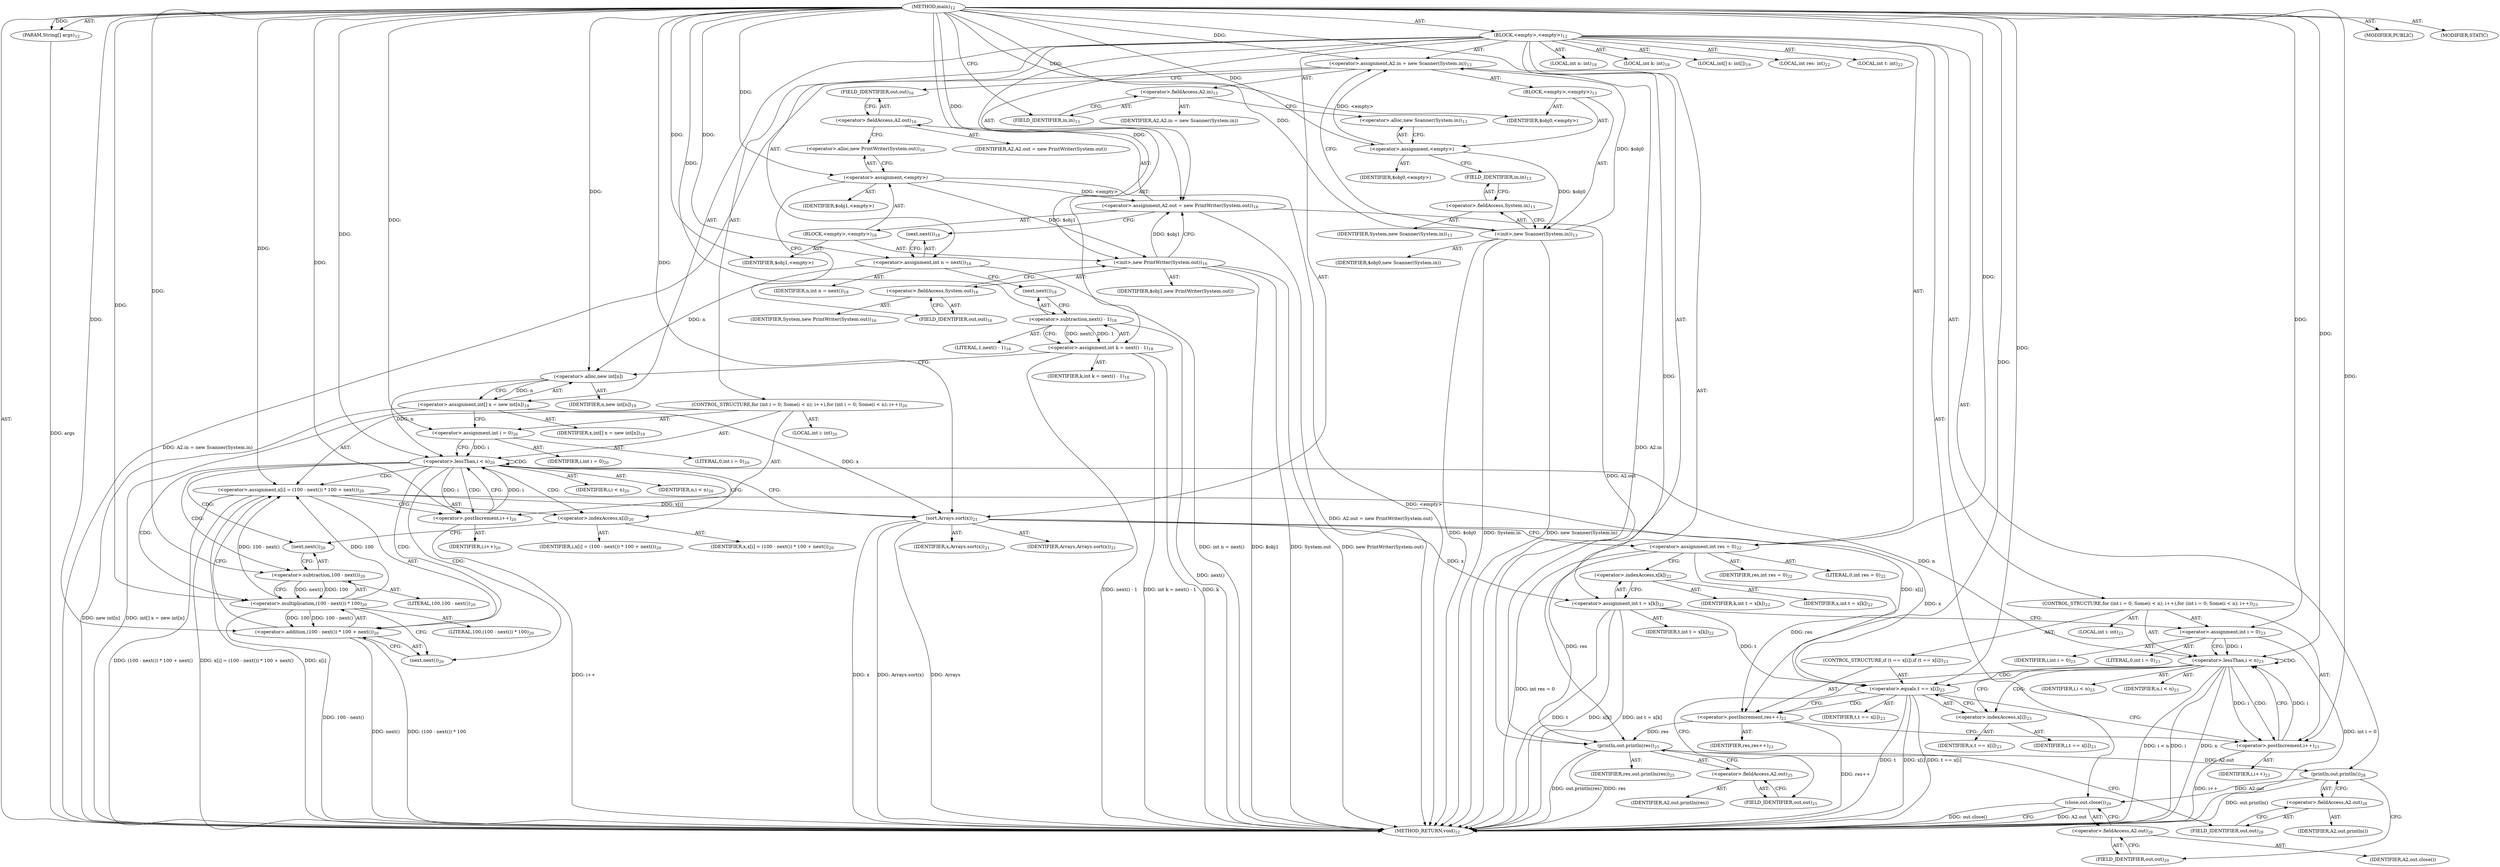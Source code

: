 digraph "main" {  
"30" [label = <(METHOD,main)<SUB>12</SUB>> ]
"31" [label = <(PARAM,String[] args)<SUB>12</SUB>> ]
"32" [label = <(BLOCK,&lt;empty&gt;,&lt;empty&gt;)<SUB>12</SUB>> ]
"33" [label = <(&lt;operator&gt;.assignment,A2.in = new Scanner(System.in))<SUB>13</SUB>> ]
"34" [label = <(&lt;operator&gt;.fieldAccess,A2.in)<SUB>13</SUB>> ]
"35" [label = <(IDENTIFIER,A2,A2.in = new Scanner(System.in))> ]
"36" [label = <(FIELD_IDENTIFIER,in,in)<SUB>13</SUB>> ]
"37" [label = <(BLOCK,&lt;empty&gt;,&lt;empty&gt;)<SUB>13</SUB>> ]
"38" [label = <(&lt;operator&gt;.assignment,&lt;empty&gt;)> ]
"39" [label = <(IDENTIFIER,$obj0,&lt;empty&gt;)> ]
"40" [label = <(&lt;operator&gt;.alloc,new Scanner(System.in))<SUB>13</SUB>> ]
"41" [label = <(&lt;init&gt;,new Scanner(System.in))<SUB>13</SUB>> ]
"42" [label = <(IDENTIFIER,$obj0,new Scanner(System.in))> ]
"43" [label = <(&lt;operator&gt;.fieldAccess,System.in)<SUB>13</SUB>> ]
"44" [label = <(IDENTIFIER,System,new Scanner(System.in))<SUB>13</SUB>> ]
"45" [label = <(FIELD_IDENTIFIER,in,in)<SUB>13</SUB>> ]
"46" [label = <(IDENTIFIER,$obj0,&lt;empty&gt;)> ]
"47" [label = <(&lt;operator&gt;.assignment,A2.out = new PrintWriter(System.out))<SUB>16</SUB>> ]
"48" [label = <(&lt;operator&gt;.fieldAccess,A2.out)<SUB>16</SUB>> ]
"49" [label = <(IDENTIFIER,A2,A2.out = new PrintWriter(System.out))> ]
"50" [label = <(FIELD_IDENTIFIER,out,out)<SUB>16</SUB>> ]
"51" [label = <(BLOCK,&lt;empty&gt;,&lt;empty&gt;)<SUB>16</SUB>> ]
"52" [label = <(&lt;operator&gt;.assignment,&lt;empty&gt;)> ]
"53" [label = <(IDENTIFIER,$obj1,&lt;empty&gt;)> ]
"54" [label = <(&lt;operator&gt;.alloc,new PrintWriter(System.out))<SUB>16</SUB>> ]
"55" [label = <(&lt;init&gt;,new PrintWriter(System.out))<SUB>16</SUB>> ]
"56" [label = <(IDENTIFIER,$obj1,new PrintWriter(System.out))> ]
"57" [label = <(&lt;operator&gt;.fieldAccess,System.out)<SUB>16</SUB>> ]
"58" [label = <(IDENTIFIER,System,new PrintWriter(System.out))<SUB>16</SUB>> ]
"59" [label = <(FIELD_IDENTIFIER,out,out)<SUB>16</SUB>> ]
"60" [label = <(IDENTIFIER,$obj1,&lt;empty&gt;)> ]
"61" [label = <(LOCAL,int n: int)<SUB>18</SUB>> ]
"62" [label = <(LOCAL,int k: int)<SUB>18</SUB>> ]
"63" [label = <(&lt;operator&gt;.assignment,int n = next())<SUB>18</SUB>> ]
"64" [label = <(IDENTIFIER,n,int n = next())<SUB>18</SUB>> ]
"65" [label = <(next,next())<SUB>18</SUB>> ]
"66" [label = <(&lt;operator&gt;.assignment,int k = next() - 1)<SUB>18</SUB>> ]
"67" [label = <(IDENTIFIER,k,int k = next() - 1)<SUB>18</SUB>> ]
"68" [label = <(&lt;operator&gt;.subtraction,next() - 1)<SUB>18</SUB>> ]
"69" [label = <(next,next())<SUB>18</SUB>> ]
"70" [label = <(LITERAL,1,next() - 1)<SUB>18</SUB>> ]
"71" [label = <(LOCAL,int[] x: int[])<SUB>19</SUB>> ]
"72" [label = <(&lt;operator&gt;.assignment,int[] x = new int[n])<SUB>19</SUB>> ]
"73" [label = <(IDENTIFIER,x,int[] x = new int[n])<SUB>19</SUB>> ]
"74" [label = <(&lt;operator&gt;.alloc,new int[n])> ]
"75" [label = <(IDENTIFIER,n,new int[n])<SUB>19</SUB>> ]
"76" [label = <(CONTROL_STRUCTURE,for (int i = 0; Some(i &lt; n); i++),for (int i = 0; Some(i &lt; n); i++))<SUB>20</SUB>> ]
"77" [label = <(LOCAL,int i: int)<SUB>20</SUB>> ]
"78" [label = <(&lt;operator&gt;.assignment,int i = 0)<SUB>20</SUB>> ]
"79" [label = <(IDENTIFIER,i,int i = 0)<SUB>20</SUB>> ]
"80" [label = <(LITERAL,0,int i = 0)<SUB>20</SUB>> ]
"81" [label = <(&lt;operator&gt;.lessThan,i &lt; n)<SUB>20</SUB>> ]
"82" [label = <(IDENTIFIER,i,i &lt; n)<SUB>20</SUB>> ]
"83" [label = <(IDENTIFIER,n,i &lt; n)<SUB>20</SUB>> ]
"84" [label = <(&lt;operator&gt;.postIncrement,i++)<SUB>20</SUB>> ]
"85" [label = <(IDENTIFIER,i,i++)<SUB>20</SUB>> ]
"86" [label = <(&lt;operator&gt;.assignment,x[i] = (100 - next()) * 100 + next())<SUB>20</SUB>> ]
"87" [label = <(&lt;operator&gt;.indexAccess,x[i])<SUB>20</SUB>> ]
"88" [label = <(IDENTIFIER,x,x[i] = (100 - next()) * 100 + next())<SUB>20</SUB>> ]
"89" [label = <(IDENTIFIER,i,x[i] = (100 - next()) * 100 + next())<SUB>20</SUB>> ]
"90" [label = <(&lt;operator&gt;.addition,(100 - next()) * 100 + next())<SUB>20</SUB>> ]
"91" [label = <(&lt;operator&gt;.multiplication,(100 - next()) * 100)<SUB>20</SUB>> ]
"92" [label = <(&lt;operator&gt;.subtraction,100 - next())<SUB>20</SUB>> ]
"93" [label = <(LITERAL,100,100 - next())<SUB>20</SUB>> ]
"94" [label = <(next,next())<SUB>20</SUB>> ]
"95" [label = <(LITERAL,100,(100 - next()) * 100)<SUB>20</SUB>> ]
"96" [label = <(next,next())<SUB>20</SUB>> ]
"97" [label = <(sort,Arrays.sort(x))<SUB>21</SUB>> ]
"98" [label = <(IDENTIFIER,Arrays,Arrays.sort(x))<SUB>21</SUB>> ]
"99" [label = <(IDENTIFIER,x,Arrays.sort(x))<SUB>21</SUB>> ]
"100" [label = <(LOCAL,int res: int)<SUB>22</SUB>> ]
"101" [label = <(LOCAL,int t: int)<SUB>22</SUB>> ]
"102" [label = <(&lt;operator&gt;.assignment,int res = 0)<SUB>22</SUB>> ]
"103" [label = <(IDENTIFIER,res,int res = 0)<SUB>22</SUB>> ]
"104" [label = <(LITERAL,0,int res = 0)<SUB>22</SUB>> ]
"105" [label = <(&lt;operator&gt;.assignment,int t = x[k])<SUB>22</SUB>> ]
"106" [label = <(IDENTIFIER,t,int t = x[k])<SUB>22</SUB>> ]
"107" [label = <(&lt;operator&gt;.indexAccess,x[k])<SUB>22</SUB>> ]
"108" [label = <(IDENTIFIER,x,int t = x[k])<SUB>22</SUB>> ]
"109" [label = <(IDENTIFIER,k,int t = x[k])<SUB>22</SUB>> ]
"110" [label = <(CONTROL_STRUCTURE,for (int i = 0; Some(i &lt; n); i++),for (int i = 0; Some(i &lt; n); i++))<SUB>23</SUB>> ]
"111" [label = <(LOCAL,int i: int)<SUB>23</SUB>> ]
"112" [label = <(&lt;operator&gt;.assignment,int i = 0)<SUB>23</SUB>> ]
"113" [label = <(IDENTIFIER,i,int i = 0)<SUB>23</SUB>> ]
"114" [label = <(LITERAL,0,int i = 0)<SUB>23</SUB>> ]
"115" [label = <(&lt;operator&gt;.lessThan,i &lt; n)<SUB>23</SUB>> ]
"116" [label = <(IDENTIFIER,i,i &lt; n)<SUB>23</SUB>> ]
"117" [label = <(IDENTIFIER,n,i &lt; n)<SUB>23</SUB>> ]
"118" [label = <(&lt;operator&gt;.postIncrement,i++)<SUB>23</SUB>> ]
"119" [label = <(IDENTIFIER,i,i++)<SUB>23</SUB>> ]
"120" [label = <(CONTROL_STRUCTURE,if (t == x[i]),if (t == x[i]))<SUB>23</SUB>> ]
"121" [label = <(&lt;operator&gt;.equals,t == x[i])<SUB>23</SUB>> ]
"122" [label = <(IDENTIFIER,t,t == x[i])<SUB>23</SUB>> ]
"123" [label = <(&lt;operator&gt;.indexAccess,x[i])<SUB>23</SUB>> ]
"124" [label = <(IDENTIFIER,x,t == x[i])<SUB>23</SUB>> ]
"125" [label = <(IDENTIFIER,i,t == x[i])<SUB>23</SUB>> ]
"126" [label = <(&lt;operator&gt;.postIncrement,res++)<SUB>23</SUB>> ]
"127" [label = <(IDENTIFIER,res,res++)<SUB>23</SUB>> ]
"128" [label = <(println,out.println(res))<SUB>25</SUB>> ]
"129" [label = <(&lt;operator&gt;.fieldAccess,A2.out)<SUB>25</SUB>> ]
"130" [label = <(IDENTIFIER,A2,out.println(res))> ]
"131" [label = <(FIELD_IDENTIFIER,out,out)<SUB>25</SUB>> ]
"132" [label = <(IDENTIFIER,res,out.println(res))<SUB>25</SUB>> ]
"133" [label = <(println,out.println())<SUB>28</SUB>> ]
"134" [label = <(&lt;operator&gt;.fieldAccess,A2.out)<SUB>28</SUB>> ]
"135" [label = <(IDENTIFIER,A2,out.println())> ]
"136" [label = <(FIELD_IDENTIFIER,out,out)<SUB>28</SUB>> ]
"137" [label = <(close,out.close())<SUB>29</SUB>> ]
"138" [label = <(&lt;operator&gt;.fieldAccess,A2.out)<SUB>29</SUB>> ]
"139" [label = <(IDENTIFIER,A2,out.close())> ]
"140" [label = <(FIELD_IDENTIFIER,out,out)<SUB>29</SUB>> ]
"141" [label = <(MODIFIER,PUBLIC)> ]
"142" [label = <(MODIFIER,STATIC)> ]
"143" [label = <(METHOD_RETURN,void)<SUB>12</SUB>> ]
  "30" -> "31"  [ label = "AST: "] 
  "30" -> "32"  [ label = "AST: "] 
  "30" -> "141"  [ label = "AST: "] 
  "30" -> "142"  [ label = "AST: "] 
  "30" -> "143"  [ label = "AST: "] 
  "32" -> "33"  [ label = "AST: "] 
  "32" -> "47"  [ label = "AST: "] 
  "32" -> "61"  [ label = "AST: "] 
  "32" -> "62"  [ label = "AST: "] 
  "32" -> "63"  [ label = "AST: "] 
  "32" -> "66"  [ label = "AST: "] 
  "32" -> "71"  [ label = "AST: "] 
  "32" -> "72"  [ label = "AST: "] 
  "32" -> "76"  [ label = "AST: "] 
  "32" -> "97"  [ label = "AST: "] 
  "32" -> "100"  [ label = "AST: "] 
  "32" -> "101"  [ label = "AST: "] 
  "32" -> "102"  [ label = "AST: "] 
  "32" -> "105"  [ label = "AST: "] 
  "32" -> "110"  [ label = "AST: "] 
  "32" -> "128"  [ label = "AST: "] 
  "32" -> "133"  [ label = "AST: "] 
  "32" -> "137"  [ label = "AST: "] 
  "33" -> "34"  [ label = "AST: "] 
  "33" -> "37"  [ label = "AST: "] 
  "34" -> "35"  [ label = "AST: "] 
  "34" -> "36"  [ label = "AST: "] 
  "37" -> "38"  [ label = "AST: "] 
  "37" -> "41"  [ label = "AST: "] 
  "37" -> "46"  [ label = "AST: "] 
  "38" -> "39"  [ label = "AST: "] 
  "38" -> "40"  [ label = "AST: "] 
  "41" -> "42"  [ label = "AST: "] 
  "41" -> "43"  [ label = "AST: "] 
  "43" -> "44"  [ label = "AST: "] 
  "43" -> "45"  [ label = "AST: "] 
  "47" -> "48"  [ label = "AST: "] 
  "47" -> "51"  [ label = "AST: "] 
  "48" -> "49"  [ label = "AST: "] 
  "48" -> "50"  [ label = "AST: "] 
  "51" -> "52"  [ label = "AST: "] 
  "51" -> "55"  [ label = "AST: "] 
  "51" -> "60"  [ label = "AST: "] 
  "52" -> "53"  [ label = "AST: "] 
  "52" -> "54"  [ label = "AST: "] 
  "55" -> "56"  [ label = "AST: "] 
  "55" -> "57"  [ label = "AST: "] 
  "57" -> "58"  [ label = "AST: "] 
  "57" -> "59"  [ label = "AST: "] 
  "63" -> "64"  [ label = "AST: "] 
  "63" -> "65"  [ label = "AST: "] 
  "66" -> "67"  [ label = "AST: "] 
  "66" -> "68"  [ label = "AST: "] 
  "68" -> "69"  [ label = "AST: "] 
  "68" -> "70"  [ label = "AST: "] 
  "72" -> "73"  [ label = "AST: "] 
  "72" -> "74"  [ label = "AST: "] 
  "74" -> "75"  [ label = "AST: "] 
  "76" -> "77"  [ label = "AST: "] 
  "76" -> "78"  [ label = "AST: "] 
  "76" -> "81"  [ label = "AST: "] 
  "76" -> "84"  [ label = "AST: "] 
  "76" -> "86"  [ label = "AST: "] 
  "78" -> "79"  [ label = "AST: "] 
  "78" -> "80"  [ label = "AST: "] 
  "81" -> "82"  [ label = "AST: "] 
  "81" -> "83"  [ label = "AST: "] 
  "84" -> "85"  [ label = "AST: "] 
  "86" -> "87"  [ label = "AST: "] 
  "86" -> "90"  [ label = "AST: "] 
  "87" -> "88"  [ label = "AST: "] 
  "87" -> "89"  [ label = "AST: "] 
  "90" -> "91"  [ label = "AST: "] 
  "90" -> "96"  [ label = "AST: "] 
  "91" -> "92"  [ label = "AST: "] 
  "91" -> "95"  [ label = "AST: "] 
  "92" -> "93"  [ label = "AST: "] 
  "92" -> "94"  [ label = "AST: "] 
  "97" -> "98"  [ label = "AST: "] 
  "97" -> "99"  [ label = "AST: "] 
  "102" -> "103"  [ label = "AST: "] 
  "102" -> "104"  [ label = "AST: "] 
  "105" -> "106"  [ label = "AST: "] 
  "105" -> "107"  [ label = "AST: "] 
  "107" -> "108"  [ label = "AST: "] 
  "107" -> "109"  [ label = "AST: "] 
  "110" -> "111"  [ label = "AST: "] 
  "110" -> "112"  [ label = "AST: "] 
  "110" -> "115"  [ label = "AST: "] 
  "110" -> "118"  [ label = "AST: "] 
  "110" -> "120"  [ label = "AST: "] 
  "112" -> "113"  [ label = "AST: "] 
  "112" -> "114"  [ label = "AST: "] 
  "115" -> "116"  [ label = "AST: "] 
  "115" -> "117"  [ label = "AST: "] 
  "118" -> "119"  [ label = "AST: "] 
  "120" -> "121"  [ label = "AST: "] 
  "120" -> "126"  [ label = "AST: "] 
  "121" -> "122"  [ label = "AST: "] 
  "121" -> "123"  [ label = "AST: "] 
  "123" -> "124"  [ label = "AST: "] 
  "123" -> "125"  [ label = "AST: "] 
  "126" -> "127"  [ label = "AST: "] 
  "128" -> "129"  [ label = "AST: "] 
  "128" -> "132"  [ label = "AST: "] 
  "129" -> "130"  [ label = "AST: "] 
  "129" -> "131"  [ label = "AST: "] 
  "133" -> "134"  [ label = "AST: "] 
  "134" -> "135"  [ label = "AST: "] 
  "134" -> "136"  [ label = "AST: "] 
  "137" -> "138"  [ label = "AST: "] 
  "138" -> "139"  [ label = "AST: "] 
  "138" -> "140"  [ label = "AST: "] 
  "33" -> "50"  [ label = "CFG: "] 
  "47" -> "65"  [ label = "CFG: "] 
  "63" -> "69"  [ label = "CFG: "] 
  "66" -> "74"  [ label = "CFG: "] 
  "72" -> "78"  [ label = "CFG: "] 
  "97" -> "102"  [ label = "CFG: "] 
  "102" -> "107"  [ label = "CFG: "] 
  "105" -> "112"  [ label = "CFG: "] 
  "128" -> "136"  [ label = "CFG: "] 
  "133" -> "140"  [ label = "CFG: "] 
  "137" -> "143"  [ label = "CFG: "] 
  "34" -> "40"  [ label = "CFG: "] 
  "48" -> "54"  [ label = "CFG: "] 
  "65" -> "63"  [ label = "CFG: "] 
  "68" -> "66"  [ label = "CFG: "] 
  "74" -> "72"  [ label = "CFG: "] 
  "78" -> "81"  [ label = "CFG: "] 
  "81" -> "87"  [ label = "CFG: "] 
  "81" -> "97"  [ label = "CFG: "] 
  "84" -> "81"  [ label = "CFG: "] 
  "86" -> "84"  [ label = "CFG: "] 
  "107" -> "105"  [ label = "CFG: "] 
  "112" -> "115"  [ label = "CFG: "] 
  "115" -> "123"  [ label = "CFG: "] 
  "115" -> "131"  [ label = "CFG: "] 
  "118" -> "115"  [ label = "CFG: "] 
  "129" -> "128"  [ label = "CFG: "] 
  "134" -> "133"  [ label = "CFG: "] 
  "138" -> "137"  [ label = "CFG: "] 
  "36" -> "34"  [ label = "CFG: "] 
  "38" -> "45"  [ label = "CFG: "] 
  "41" -> "33"  [ label = "CFG: "] 
  "50" -> "48"  [ label = "CFG: "] 
  "52" -> "59"  [ label = "CFG: "] 
  "55" -> "47"  [ label = "CFG: "] 
  "69" -> "68"  [ label = "CFG: "] 
  "87" -> "94"  [ label = "CFG: "] 
  "90" -> "86"  [ label = "CFG: "] 
  "121" -> "126"  [ label = "CFG: "] 
  "121" -> "118"  [ label = "CFG: "] 
  "126" -> "118"  [ label = "CFG: "] 
  "131" -> "129"  [ label = "CFG: "] 
  "136" -> "134"  [ label = "CFG: "] 
  "140" -> "138"  [ label = "CFG: "] 
  "40" -> "38"  [ label = "CFG: "] 
  "43" -> "41"  [ label = "CFG: "] 
  "54" -> "52"  [ label = "CFG: "] 
  "57" -> "55"  [ label = "CFG: "] 
  "91" -> "96"  [ label = "CFG: "] 
  "96" -> "90"  [ label = "CFG: "] 
  "123" -> "121"  [ label = "CFG: "] 
  "45" -> "43"  [ label = "CFG: "] 
  "59" -> "57"  [ label = "CFG: "] 
  "92" -> "91"  [ label = "CFG: "] 
  "94" -> "92"  [ label = "CFG: "] 
  "30" -> "36"  [ label = "CFG: "] 
  "31" -> "143"  [ label = "DDG: args"] 
  "33" -> "143"  [ label = "DDG: A2.in"] 
  "41" -> "143"  [ label = "DDG: $obj0"] 
  "41" -> "143"  [ label = "DDG: System.in"] 
  "41" -> "143"  [ label = "DDG: new Scanner(System.in)"] 
  "33" -> "143"  [ label = "DDG: A2.in = new Scanner(System.in)"] 
  "52" -> "143"  [ label = "DDG: &lt;empty&gt;"] 
  "55" -> "143"  [ label = "DDG: $obj1"] 
  "55" -> "143"  [ label = "DDG: System.out"] 
  "55" -> "143"  [ label = "DDG: new PrintWriter(System.out)"] 
  "47" -> "143"  [ label = "DDG: A2.out = new PrintWriter(System.out)"] 
  "63" -> "143"  [ label = "DDG: int n = next()"] 
  "66" -> "143"  [ label = "DDG: k"] 
  "68" -> "143"  [ label = "DDG: next()"] 
  "66" -> "143"  [ label = "DDG: next() - 1"] 
  "66" -> "143"  [ label = "DDG: int k = next() - 1"] 
  "72" -> "143"  [ label = "DDG: new int[n]"] 
  "72" -> "143"  [ label = "DDG: int[] x = new int[n]"] 
  "97" -> "143"  [ label = "DDG: x"] 
  "97" -> "143"  [ label = "DDG: Arrays.sort(x)"] 
  "102" -> "143"  [ label = "DDG: int res = 0"] 
  "105" -> "143"  [ label = "DDG: t"] 
  "105" -> "143"  [ label = "DDG: x[k]"] 
  "105" -> "143"  [ label = "DDG: int t = x[k]"] 
  "112" -> "143"  [ label = "DDG: int i = 0"] 
  "115" -> "143"  [ label = "DDG: i"] 
  "115" -> "143"  [ label = "DDG: n"] 
  "115" -> "143"  [ label = "DDG: i &lt; n"] 
  "128" -> "143"  [ label = "DDG: res"] 
  "128" -> "143"  [ label = "DDG: out.println(res)"] 
  "133" -> "143"  [ label = "DDG: out.println()"] 
  "137" -> "143"  [ label = "DDG: A2.out"] 
  "137" -> "143"  [ label = "DDG: out.close()"] 
  "121" -> "143"  [ label = "DDG: t"] 
  "121" -> "143"  [ label = "DDG: x[i]"] 
  "121" -> "143"  [ label = "DDG: t == x[i]"] 
  "126" -> "143"  [ label = "DDG: res++"] 
  "118" -> "143"  [ label = "DDG: i++"] 
  "86" -> "143"  [ label = "DDG: x[i]"] 
  "91" -> "143"  [ label = "DDG: 100 - next()"] 
  "90" -> "143"  [ label = "DDG: (100 - next()) * 100"] 
  "90" -> "143"  [ label = "DDG: next()"] 
  "86" -> "143"  [ label = "DDG: (100 - next()) * 100 + next()"] 
  "86" -> "143"  [ label = "DDG: x[i] = (100 - next()) * 100 + next()"] 
  "84" -> "143"  [ label = "DDG: i++"] 
  "97" -> "143"  [ label = "DDG: Arrays"] 
  "30" -> "31"  [ label = "DDG: "] 
  "38" -> "33"  [ label = "DDG: &lt;empty&gt;"] 
  "41" -> "33"  [ label = "DDG: $obj0"] 
  "30" -> "33"  [ label = "DDG: "] 
  "52" -> "47"  [ label = "DDG: &lt;empty&gt;"] 
  "55" -> "47"  [ label = "DDG: $obj1"] 
  "30" -> "47"  [ label = "DDG: "] 
  "30" -> "63"  [ label = "DDG: "] 
  "68" -> "66"  [ label = "DDG: next()"] 
  "68" -> "66"  [ label = "DDG: 1"] 
  "74" -> "72"  [ label = "DDG: n"] 
  "30" -> "102"  [ label = "DDG: "] 
  "97" -> "105"  [ label = "DDG: x"] 
  "30" -> "78"  [ label = "DDG: "] 
  "91" -> "86"  [ label = "DDG: 100 - next()"] 
  "91" -> "86"  [ label = "DDG: 100"] 
  "30" -> "86"  [ label = "DDG: "] 
  "30" -> "97"  [ label = "DDG: "] 
  "72" -> "97"  [ label = "DDG: x"] 
  "86" -> "97"  [ label = "DDG: x[i]"] 
  "30" -> "112"  [ label = "DDG: "] 
  "47" -> "128"  [ label = "DDG: A2.out"] 
  "102" -> "128"  [ label = "DDG: res"] 
  "126" -> "128"  [ label = "DDG: res"] 
  "30" -> "128"  [ label = "DDG: "] 
  "128" -> "133"  [ label = "DDG: A2.out"] 
  "133" -> "137"  [ label = "DDG: A2.out"] 
  "30" -> "38"  [ label = "DDG: "] 
  "30" -> "46"  [ label = "DDG: "] 
  "30" -> "52"  [ label = "DDG: "] 
  "30" -> "60"  [ label = "DDG: "] 
  "30" -> "68"  [ label = "DDG: "] 
  "63" -> "74"  [ label = "DDG: n"] 
  "30" -> "74"  [ label = "DDG: "] 
  "78" -> "81"  [ label = "DDG: i"] 
  "84" -> "81"  [ label = "DDG: i"] 
  "30" -> "81"  [ label = "DDG: "] 
  "74" -> "81"  [ label = "DDG: n"] 
  "81" -> "84"  [ label = "DDG: i"] 
  "30" -> "84"  [ label = "DDG: "] 
  "112" -> "115"  [ label = "DDG: i"] 
  "118" -> "115"  [ label = "DDG: i"] 
  "30" -> "115"  [ label = "DDG: "] 
  "81" -> "115"  [ label = "DDG: n"] 
  "115" -> "118"  [ label = "DDG: i"] 
  "30" -> "118"  [ label = "DDG: "] 
  "38" -> "41"  [ label = "DDG: $obj0"] 
  "30" -> "41"  [ label = "DDG: "] 
  "52" -> "55"  [ label = "DDG: $obj1"] 
  "30" -> "55"  [ label = "DDG: "] 
  "91" -> "90"  [ label = "DDG: 100 - next()"] 
  "91" -> "90"  [ label = "DDG: 100"] 
  "30" -> "90"  [ label = "DDG: "] 
  "105" -> "121"  [ label = "DDG: t"] 
  "30" -> "121"  [ label = "DDG: "] 
  "97" -> "121"  [ label = "DDG: x"] 
  "86" -> "121"  [ label = "DDG: x[i]"] 
  "102" -> "126"  [ label = "DDG: res"] 
  "30" -> "126"  [ label = "DDG: "] 
  "92" -> "91"  [ label = "DDG: 100"] 
  "92" -> "91"  [ label = "DDG: next()"] 
  "30" -> "91"  [ label = "DDG: "] 
  "30" -> "92"  [ label = "DDG: "] 
  "81" -> "94"  [ label = "CDG: "] 
  "81" -> "96"  [ label = "CDG: "] 
  "81" -> "81"  [ label = "CDG: "] 
  "81" -> "84"  [ label = "CDG: "] 
  "81" -> "92"  [ label = "CDG: "] 
  "81" -> "87"  [ label = "CDG: "] 
  "81" -> "91"  [ label = "CDG: "] 
  "81" -> "90"  [ label = "CDG: "] 
  "81" -> "86"  [ label = "CDG: "] 
  "115" -> "115"  [ label = "CDG: "] 
  "115" -> "118"  [ label = "CDG: "] 
  "115" -> "121"  [ label = "CDG: "] 
  "115" -> "123"  [ label = "CDG: "] 
  "121" -> "126"  [ label = "CDG: "] 
}
